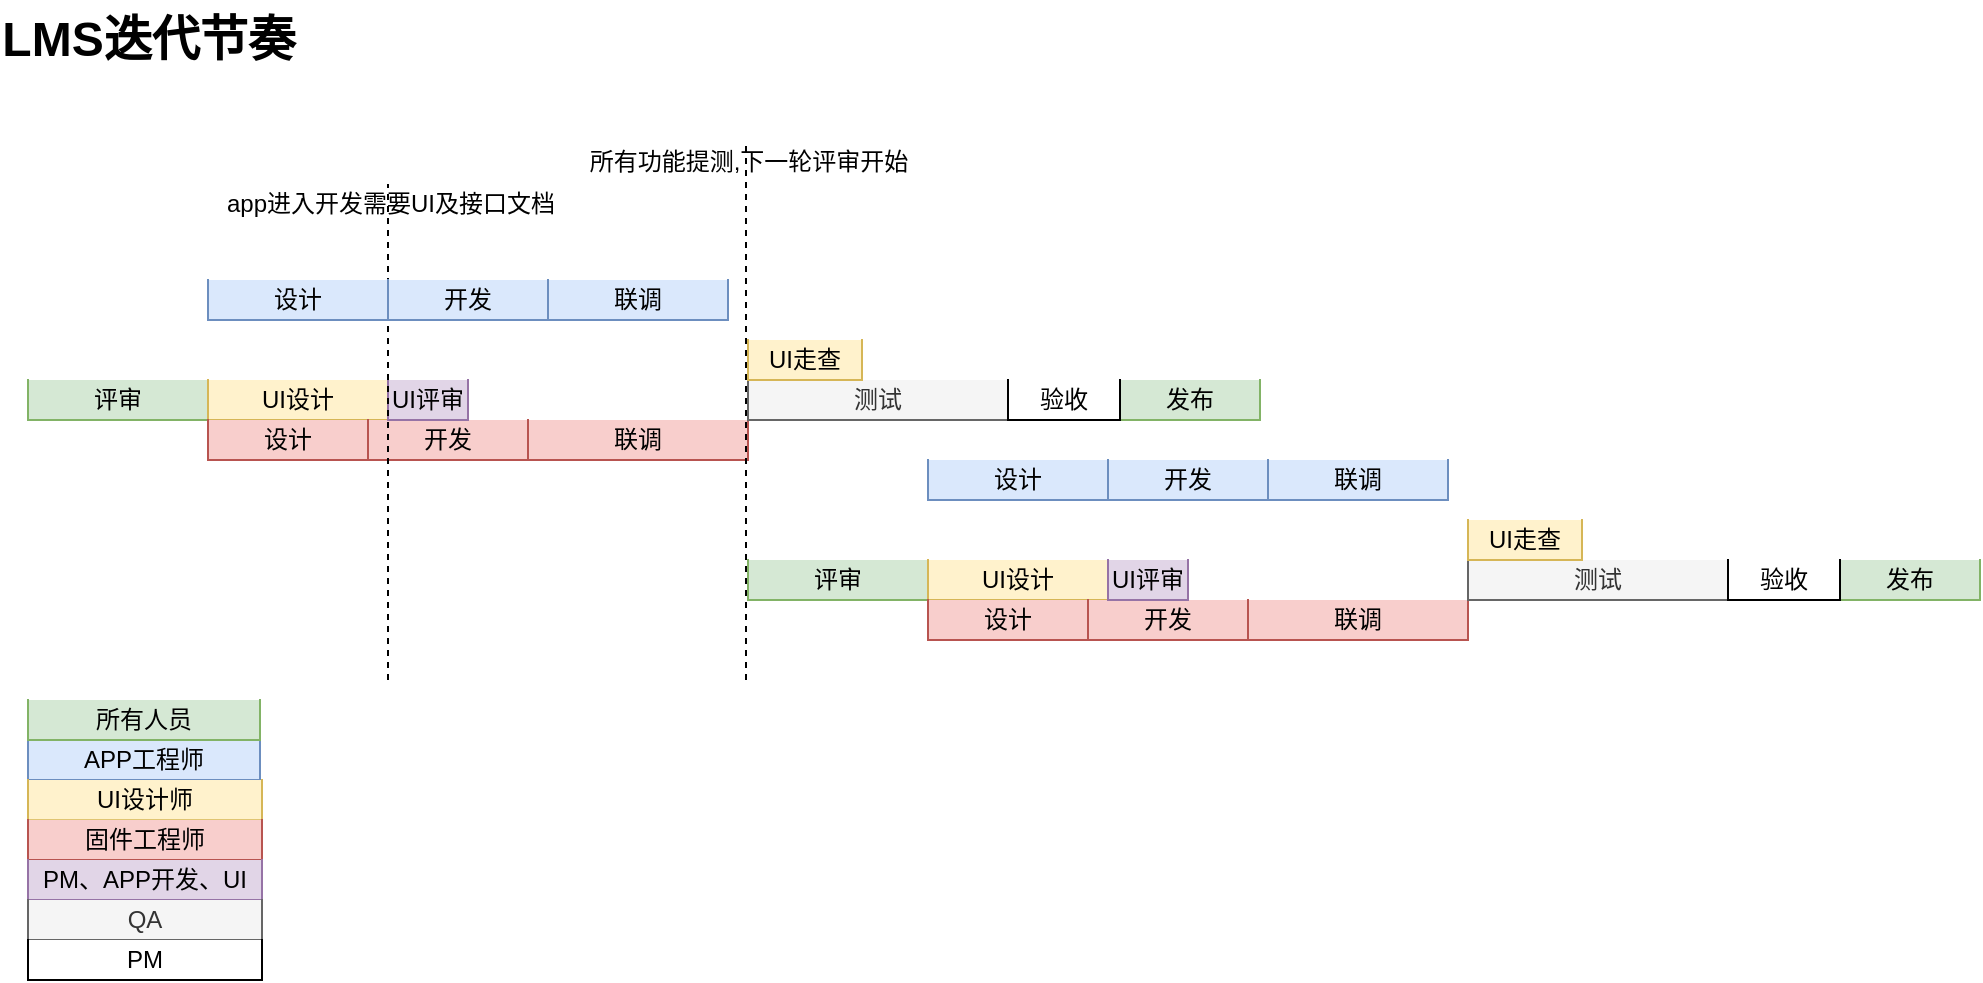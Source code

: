 <mxfile version="12.9.10" type="github"><diagram id="vttHdj9wDUYj9lkuW8Uf" name="Page-1"><mxGraphModel dx="1422" dy="802" grid="0" gridSize="10" guides="1" tooltips="1" connect="1" arrows="1" fold="1" page="1" pageScale="1" pageWidth="850" pageHeight="1100" math="0" shadow="0"><root><mxCell id="0"/><mxCell id="1" parent="0"/><mxCell id="sLJMmy0dZgE5UlvFwb_B-6" value="评审" style="shape=partialRectangle;whiteSpace=wrap;html=1;bottom=1;right=1;left=1;top=0;fillColor=#d5e8d4;routingCenterX=-0.5;strokeColor=#82b366;" vertex="1" parent="1"><mxGeometry x="90" y="250" width="90" height="20" as="geometry"/></mxCell><mxCell id="sLJMmy0dZgE5UlvFwb_B-8" value="UI设计" style="shape=partialRectangle;whiteSpace=wrap;html=1;bottom=1;right=1;left=1;top=0;fillColor=#fff2cc;routingCenterX=-0.5;strokeColor=#d6b656;" vertex="1" parent="1"><mxGeometry x="180" y="250" width="90" height="20" as="geometry"/></mxCell><mxCell id="sLJMmy0dZgE5UlvFwb_B-9" value="开发" style="shape=partialRectangle;whiteSpace=wrap;html=1;bottom=1;right=1;left=1;top=0;fillColor=#dae8fc;routingCenterX=-0.5;strokeColor=#6c8ebf;" vertex="1" parent="1"><mxGeometry x="270" y="200" width="80" height="20" as="geometry"/></mxCell><mxCell id="sLJMmy0dZgE5UlvFwb_B-10" value="设计" style="shape=partialRectangle;whiteSpace=wrap;html=1;bottom=1;right=1;left=1;top=0;fillColor=#f8cecc;routingCenterX=-0.5;strokeColor=#b85450;" vertex="1" parent="1"><mxGeometry x="180" y="270" width="80" height="20" as="geometry"/></mxCell><mxCell id="sLJMmy0dZgE5UlvFwb_B-15" value="开发" style="shape=partialRectangle;whiteSpace=wrap;html=1;bottom=1;right=1;left=1;top=0;fillColor=#f8cecc;routingCenterX=-0.5;strokeColor=#b85450;" vertex="1" parent="1"><mxGeometry x="260" y="270" width="80" height="20" as="geometry"/></mxCell><mxCell id="sLJMmy0dZgE5UlvFwb_B-17" value="联调" style="shape=partialRectangle;whiteSpace=wrap;html=1;bottom=1;right=1;left=1;top=0;fillColor=#dae8fc;routingCenterX=-0.5;strokeColor=#6c8ebf;" vertex="1" parent="1"><mxGeometry x="350" y="200" width="90" height="20" as="geometry"/></mxCell><mxCell id="sLJMmy0dZgE5UlvFwb_B-18" value="联调" style="shape=partialRectangle;whiteSpace=wrap;html=1;bottom=1;right=1;left=1;top=0;fillColor=#f8cecc;routingCenterX=-0.5;strokeColor=#b85450;" vertex="1" parent="1"><mxGeometry x="340" y="270" width="110" height="20" as="geometry"/></mxCell><mxCell id="sLJMmy0dZgE5UlvFwb_B-21" value="UI评审" style="shape=partialRectangle;whiteSpace=wrap;html=1;bottom=1;right=1;left=1;top=0;fillColor=#e1d5e7;routingCenterX=-0.5;strokeColor=#9673a6;" vertex="1" parent="1"><mxGeometry x="270" y="250" width="40" height="20" as="geometry"/></mxCell><mxCell id="sLJMmy0dZgE5UlvFwb_B-22" value="测试" style="shape=partialRectangle;whiteSpace=wrap;html=1;bottom=1;right=1;left=1;top=0;routingCenterX=-0.5;fillColor=#f5f5f5;strokeColor=#666666;fontColor=#333333;" vertex="1" parent="1"><mxGeometry x="450" y="250" width="130" height="20" as="geometry"/></mxCell><mxCell id="sLJMmy0dZgE5UlvFwb_B-29" value="发布" style="shape=partialRectangle;whiteSpace=wrap;html=1;bottom=1;right=1;left=1;top=0;fillColor=#d5e8d4;routingCenterX=-0.5;strokeColor=#82b366;" vertex="1" parent="1"><mxGeometry x="636" y="250" width="70" height="20" as="geometry"/></mxCell><mxCell id="sLJMmy0dZgE5UlvFwb_B-41" value="LMS迭代节奏" style="text;strokeColor=none;fillColor=none;html=1;fontSize=24;fontStyle=1;verticalAlign=middle;align=center;" vertex="1" parent="1"><mxGeometry x="100" y="60" width="100" height="40" as="geometry"/></mxCell><mxCell id="sLJMmy0dZgE5UlvFwb_B-42" value="" style="endArrow=none;dashed=1;html=1;" edge="1" parent="1"><mxGeometry width="50" height="50" relative="1" as="geometry"><mxPoint x="270" y="400" as="sourcePoint"/><mxPoint x="270" y="152" as="targetPoint"/></mxGeometry></mxCell><mxCell id="sLJMmy0dZgE5UlvFwb_B-43" value="app进入开发需要UI及接口文档" style="text;html=1;align=center;verticalAlign=middle;resizable=0;points=[];" vertex="1" connectable="0" parent="sLJMmy0dZgE5UlvFwb_B-42"><mxGeometry x="0.922" y="-1" relative="1" as="geometry"><mxPoint as="offset"/></mxGeometry></mxCell><mxCell id="sLJMmy0dZgE5UlvFwb_B-44" value="设计" style="shape=partialRectangle;whiteSpace=wrap;html=1;bottom=1;right=1;left=1;top=0;fillColor=#dae8fc;routingCenterX=-0.5;strokeColor=#6c8ebf;" vertex="1" parent="1"><mxGeometry x="180" y="200" width="90" height="20" as="geometry"/></mxCell><mxCell id="sLJMmy0dZgE5UlvFwb_B-47" value="" style="endArrow=none;dashed=1;html=1;" edge="1" parent="1"><mxGeometry width="50" height="50" relative="1" as="geometry"><mxPoint x="449" y="400" as="sourcePoint"/><mxPoint x="449" y="130" as="targetPoint"/></mxGeometry></mxCell><mxCell id="sLJMmy0dZgE5UlvFwb_B-48" value="所有功能提测,下一轮评审开始" style="text;html=1;align=center;verticalAlign=middle;resizable=0;points=[];" vertex="1" connectable="0" parent="sLJMmy0dZgE5UlvFwb_B-47"><mxGeometry x="0.922" y="-1" relative="1" as="geometry"><mxPoint as="offset"/></mxGeometry></mxCell><mxCell id="sLJMmy0dZgE5UlvFwb_B-49" value="APP工程师" style="shape=partialRectangle;whiteSpace=wrap;html=1;bottom=1;right=1;left=1;top=0;fillColor=#dae8fc;routingCenterX=-0.5;strokeColor=#6c8ebf;" vertex="1" parent="1"><mxGeometry x="90" y="430" width="116" height="20" as="geometry"/></mxCell><mxCell id="sLJMmy0dZgE5UlvFwb_B-50" value="所有人员" style="shape=partialRectangle;whiteSpace=wrap;html=1;bottom=1;right=1;left=1;top=0;fillColor=#d5e8d4;routingCenterX=-0.5;strokeColor=#82b366;" vertex="1" parent="1"><mxGeometry x="90" y="410" width="116" height="20" as="geometry"/></mxCell><mxCell id="sLJMmy0dZgE5UlvFwb_B-52" value="UI设计师" style="shape=partialRectangle;whiteSpace=wrap;html=1;bottom=1;right=1;left=1;top=0;fillColor=#fff2cc;routingCenterX=-0.5;strokeColor=#d6b656;" vertex="1" parent="1"><mxGeometry x="90" y="450" width="117" height="20.17" as="geometry"/></mxCell><mxCell id="sLJMmy0dZgE5UlvFwb_B-53" value="固件工程师" style="shape=partialRectangle;whiteSpace=wrap;html=1;bottom=1;right=1;left=1;top=0;fillColor=#f8cecc;routingCenterX=-0.5;strokeColor=#b85450;" vertex="1" parent="1"><mxGeometry x="90" y="470" width="117" height="20" as="geometry"/></mxCell><mxCell id="sLJMmy0dZgE5UlvFwb_B-56" value="PM、APP开发、UI" style="shape=partialRectangle;whiteSpace=wrap;html=1;bottom=1;right=1;left=1;top=0;fillColor=#e1d5e7;routingCenterX=-0.5;strokeColor=#9673a6;" vertex="1" parent="1"><mxGeometry x="90" y="490" width="117" height="20" as="geometry"/></mxCell><mxCell id="sLJMmy0dZgE5UlvFwb_B-57" value="QA" style="shape=partialRectangle;whiteSpace=wrap;html=1;bottom=1;right=1;left=1;top=0;routingCenterX=-0.5;fillColor=#f5f5f5;strokeColor=#666666;fontColor=#333333;" vertex="1" parent="1"><mxGeometry x="90" y="510" width="117" height="20" as="geometry"/></mxCell><mxCell id="sLJMmy0dZgE5UlvFwb_B-58" value="UI走查" style="shape=partialRectangle;whiteSpace=wrap;html=1;bottom=1;right=1;left=1;top=0;fillColor=#fff2cc;routingCenterX=-0.5;strokeColor=#d6b656;" vertex="1" parent="1"><mxGeometry x="450" y="230" width="57" height="20" as="geometry"/></mxCell><mxCell id="sLJMmy0dZgE5UlvFwb_B-59" value="验收" style="shape=partialRectangle;whiteSpace=wrap;html=1;bottom=1;right=1;left=1;top=0;routingCenterX=-0.5;" vertex="1" parent="1"><mxGeometry x="580" y="250" width="56" height="20" as="geometry"/></mxCell><mxCell id="sLJMmy0dZgE5UlvFwb_B-60" style="edgeStyle=orthogonalEdgeStyle;rounded=0;orthogonalLoop=1;jettySize=auto;html=1;exitX=0.5;exitY=1;exitDx=0;exitDy=0;" edge="1" parent="1" source="sLJMmy0dZgE5UlvFwb_B-29" target="sLJMmy0dZgE5UlvFwb_B-29"><mxGeometry relative="1" as="geometry"/></mxCell><mxCell id="sLJMmy0dZgE5UlvFwb_B-61" value="PM" style="shape=partialRectangle;whiteSpace=wrap;html=1;bottom=1;right=1;left=1;top=0;routingCenterX=-0.5;" vertex="1" parent="1"><mxGeometry x="90" y="530" width="117" height="20" as="geometry"/></mxCell><mxCell id="sLJMmy0dZgE5UlvFwb_B-65" value="评审" style="shape=partialRectangle;whiteSpace=wrap;html=1;bottom=1;right=1;left=1;top=0;fillColor=#d5e8d4;routingCenterX=-0.5;strokeColor=#82b366;" vertex="1" parent="1"><mxGeometry x="450" y="340" width="90" height="20" as="geometry"/></mxCell><mxCell id="sLJMmy0dZgE5UlvFwb_B-66" value="UI设计" style="shape=partialRectangle;whiteSpace=wrap;html=1;bottom=1;right=1;left=1;top=0;fillColor=#fff2cc;routingCenterX=-0.5;strokeColor=#d6b656;" vertex="1" parent="1"><mxGeometry x="540" y="340" width="90" height="20" as="geometry"/></mxCell><mxCell id="sLJMmy0dZgE5UlvFwb_B-67" value="开发" style="shape=partialRectangle;whiteSpace=wrap;html=1;bottom=1;right=1;left=1;top=0;fillColor=#dae8fc;routingCenterX=-0.5;strokeColor=#6c8ebf;" vertex="1" parent="1"><mxGeometry x="630" y="290" width="80" height="20" as="geometry"/></mxCell><mxCell id="sLJMmy0dZgE5UlvFwb_B-68" value="设计" style="shape=partialRectangle;whiteSpace=wrap;html=1;bottom=1;right=1;left=1;top=0;fillColor=#f8cecc;routingCenterX=-0.5;strokeColor=#b85450;" vertex="1" parent="1"><mxGeometry x="540" y="360" width="80" height="20" as="geometry"/></mxCell><mxCell id="sLJMmy0dZgE5UlvFwb_B-69" value="开发" style="shape=partialRectangle;whiteSpace=wrap;html=1;bottom=1;right=1;left=1;top=0;fillColor=#f8cecc;routingCenterX=-0.5;strokeColor=#b85450;" vertex="1" parent="1"><mxGeometry x="620" y="360" width="80" height="20" as="geometry"/></mxCell><mxCell id="sLJMmy0dZgE5UlvFwb_B-70" value="联调" style="shape=partialRectangle;whiteSpace=wrap;html=1;bottom=1;right=1;left=1;top=0;fillColor=#dae8fc;routingCenterX=-0.5;strokeColor=#6c8ebf;" vertex="1" parent="1"><mxGeometry x="710" y="290" width="90" height="20" as="geometry"/></mxCell><mxCell id="sLJMmy0dZgE5UlvFwb_B-71" value="联调" style="shape=partialRectangle;whiteSpace=wrap;html=1;bottom=1;right=1;left=1;top=0;fillColor=#f8cecc;routingCenterX=-0.5;strokeColor=#b85450;" vertex="1" parent="1"><mxGeometry x="700" y="360" width="110" height="20" as="geometry"/></mxCell><mxCell id="sLJMmy0dZgE5UlvFwb_B-72" value="UI评审" style="shape=partialRectangle;whiteSpace=wrap;html=1;bottom=1;right=1;left=1;top=0;fillColor=#e1d5e7;routingCenterX=-0.5;strokeColor=#9673a6;" vertex="1" parent="1"><mxGeometry x="630" y="340" width="40" height="20" as="geometry"/></mxCell><mxCell id="sLJMmy0dZgE5UlvFwb_B-73" value="测试" style="shape=partialRectangle;whiteSpace=wrap;html=1;bottom=1;right=1;left=1;top=0;routingCenterX=-0.5;fillColor=#f5f5f5;strokeColor=#666666;fontColor=#333333;" vertex="1" parent="1"><mxGeometry x="810" y="340" width="130" height="20" as="geometry"/></mxCell><mxCell id="sLJMmy0dZgE5UlvFwb_B-74" value="发布" style="shape=partialRectangle;whiteSpace=wrap;html=1;bottom=1;right=1;left=1;top=0;fillColor=#d5e8d4;routingCenterX=-0.5;strokeColor=#82b366;" vertex="1" parent="1"><mxGeometry x="996" y="340" width="70" height="20" as="geometry"/></mxCell><mxCell id="sLJMmy0dZgE5UlvFwb_B-75" value="设计" style="shape=partialRectangle;whiteSpace=wrap;html=1;bottom=1;right=1;left=1;top=0;fillColor=#dae8fc;routingCenterX=-0.5;strokeColor=#6c8ebf;" vertex="1" parent="1"><mxGeometry x="540" y="290" width="90" height="20" as="geometry"/></mxCell><mxCell id="sLJMmy0dZgE5UlvFwb_B-76" value="UI走查" style="shape=partialRectangle;whiteSpace=wrap;html=1;bottom=1;right=1;left=1;top=0;fillColor=#fff2cc;routingCenterX=-0.5;strokeColor=#d6b656;" vertex="1" parent="1"><mxGeometry x="810" y="320" width="57" height="20" as="geometry"/></mxCell><mxCell id="sLJMmy0dZgE5UlvFwb_B-77" value="验收" style="shape=partialRectangle;whiteSpace=wrap;html=1;bottom=1;right=1;left=1;top=0;routingCenterX=-0.5;" vertex="1" parent="1"><mxGeometry x="940" y="340" width="56" height="20" as="geometry"/></mxCell><mxCell id="sLJMmy0dZgE5UlvFwb_B-78" style="edgeStyle=orthogonalEdgeStyle;rounded=0;orthogonalLoop=1;jettySize=auto;html=1;exitX=0.5;exitY=1;exitDx=0;exitDy=0;" edge="1" parent="1" source="sLJMmy0dZgE5UlvFwb_B-74" target="sLJMmy0dZgE5UlvFwb_B-74"><mxGeometry relative="1" as="geometry"/></mxCell></root></mxGraphModel></diagram></mxfile>